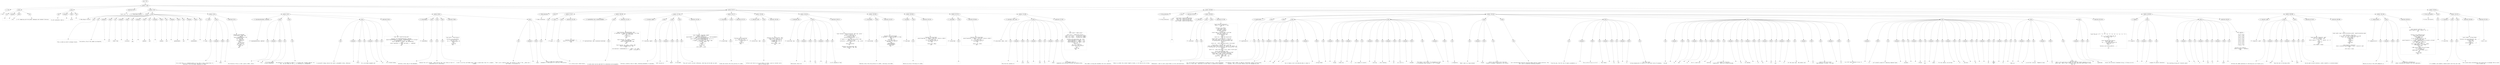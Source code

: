 digraph lpegNode {

node [fontname=Helvetica]
edge [style=dashed]

doc_0 [label="doc - 573"]


doc_0 -> { section_1}
{rank=same; section_1}

section_1 [label="section: 1-528"]


// END RANK doc_0

section_1 -> { header_2 prose_3 prose_4 codeblock_5 section_6 section_7 section_8 section_9}
{rank=same; header_2 prose_3 prose_4 codeblock_5 section_6 section_7 section_8 section_9}

header_2 [label="1 : Core"]

prose_3 [label="prose"]

prose_4 [label="prose"]

codeblock_5 [label="code block 8-10"]

section_6 [label="section: 13-67"]

section_7 [label="section: 95-271"]

section_8 [label="section: 300-490"]

section_9 [label="section: 529-531"]


// END RANK section_1

header_2 -> leaf_10
leaf_10  [color=Gray,shape=rectangle,fontname=Inconsolata,label="* Core"]
// END RANK header_2

prose_3 -> { raw_11 prespace_12 literal_13 raw_14}
{rank=same; raw_11 prespace_12 literal_13 raw_14}

raw_11 [label="raw"]

prespace_12 [label="prespace"]

literal_13 [label="literal"]

raw_14 [label="raw"]


// END RANK prose_3

raw_11 -> leaf_15
leaf_15  [color=Gray,shape=rectangle,fontname=Inconsolata,label="
"]
// END RANK raw_11

prespace_12 -> leaf_16
leaf_16  [color=Gray,shape=rectangle,fontname=Inconsolata,label=""]
// END RANK prespace_12

literal_13 -> leaf_17
leaf_17  [color=Gray,shape=rectangle,fontname=Inconsolata,label="core"]
// END RANK literal_13

raw_14 -> leaf_18
leaf_18  [color=Gray,shape=rectangle,fontname=Inconsolata,label=" is for tampering with the global namespace and standard libraries.
"]
// END RANK raw_14

prose_4 -> { raw_19 prespace_20 literal_21 raw_22}
{rank=same; raw_19 prespace_20 literal_21 raw_22}

raw_19 [label="raw"]

prespace_20 [label="prespace"]

literal_21 [label="literal"]

raw_22 [label="raw"]


// END RANK prose_4

raw_19 -> leaf_23
leaf_23  [color=Gray,shape=rectangle,fontname=Inconsolata,label="
It will eventually land in"]
// END RANK raw_19

prespace_20 -> leaf_24
leaf_24  [color=Gray,shape=rectangle,fontname=Inconsolata,label=" "]
// END RANK prespace_20

literal_21 -> leaf_25
leaf_25  [color=Gray,shape=rectangle,fontname=Inconsolata,label="pylon"]
// END RANK literal_21

raw_22 -> leaf_26
leaf_26  [color=Gray,shape=rectangle,fontname=Inconsolata,label=".
"]
// END RANK raw_22

codeblock_5 -> leaf_27
leaf_27  [color=Gray,shape=rectangle,fontname=Inconsolata,label="local core = {}"]
// END RANK codeblock_5

section_6 -> { header_28 prose_29 prose_30 section_31 section_32 section_33}
{rank=same; header_28 prose_29 prose_30 section_31 section_32 section_33}

header_28 [label="2 : Meta Object Protocol"]

prose_29 [label="prose"]

prose_30 [label="prose"]

section_31 [label="section: 20-43"]

section_32 [label="section: 44-67"]

section_33 [label="section: 68-94"]


// END RANK section_6

header_28 -> leaf_34
leaf_34  [color=Gray,shape=rectangle,fontname=Inconsolata,label="** Meta Object Protocol"]
// END RANK header_28

prose_29 -> { raw_35}
{rank=same; raw_35}

raw_35 [label="raw"]


// END RANK prose_29

raw_35 -> leaf_36
leaf_36  [color=Gray,shape=rectangle,fontname=Inconsolata,label="

This is where we start to design Cluster.
"]
// END RANK raw_35

prose_30 -> { raw_37 prespace_38 literal_39 raw_40 prespace_41 literal_42 raw_43 prespace_44 literal_45 raw_46 prespace_47 literal_48 raw_49 prespace_50 literal_51 raw_52 prespace_53 literal_54 raw_55}
{rank=same; raw_37 prespace_38 literal_39 raw_40 prespace_41 literal_42 raw_43 prespace_44 literal_45 raw_46 prespace_47 literal_48 raw_49 prespace_50 literal_51 raw_52 prespace_53 literal_54 raw_55}

raw_37 [label="raw"]

prespace_38 [label="prespace"]

literal_39 [label="literal"]

raw_40 [label="raw"]

prespace_41 [label="prespace"]

literal_42 [label="literal"]

raw_43 [label="raw"]

prespace_44 [label="prespace"]

literal_45 [label="literal"]

raw_46 [label="raw"]

prespace_47 [label="prespace"]

literal_48 [label="literal"]

raw_49 [label="raw"]

prespace_50 [label="prespace"]

literal_51 [label="literal"]

raw_52 [label="raw"]

prespace_53 [label="prespace"]

literal_54 [label="literal"]

raw_55 [label="raw"]


// END RANK prose_30

raw_37 -> leaf_56
leaf_56  [color=Gray,shape=rectangle,fontname=Inconsolata,label="
We shorten a few of the common Lua keywords:"]
// END RANK raw_37

prespace_38 -> leaf_57
leaf_57  [color=Gray,shape=rectangle,fontname=Inconsolata,label=" "]
// END RANK prespace_38

literal_39 -> leaf_58
leaf_58  [color=Gray,shape=rectangle,fontname=Inconsolata,label="coro"]
// END RANK literal_39

raw_40 -> leaf_59
leaf_59  [color=Gray,shape=rectangle,fontname=Inconsolata,label=" rather than"]
// END RANK raw_40

prespace_41 -> leaf_60
leaf_60  [color=Gray,shape=rectangle,fontname=Inconsolata,label=" "]
// END RANK prespace_41

literal_42 -> leaf_61
leaf_61  [color=Gray,shape=rectangle,fontname=Inconsolata,label="coroutine"]
// END RANK literal_42

raw_43 -> leaf_62
leaf_62  [color=Gray,shape=rectangle,fontname=Inconsolata,label=",
and"]
// END RANK raw_43

prespace_44 -> leaf_63
leaf_63  [color=Gray,shape=rectangle,fontname=Inconsolata,label=" "]
// END RANK prespace_44

literal_45 -> leaf_64
leaf_64  [color=Gray,shape=rectangle,fontname=Inconsolata,label="getmeta"]
// END RANK literal_45

raw_46 -> leaf_65
leaf_65  [color=Gray,shape=rectangle,fontname=Inconsolata,label=" and"]
// END RANK raw_46

prespace_47 -> leaf_66
leaf_66  [color=Gray,shape=rectangle,fontname=Inconsolata,label=" "]
// END RANK prespace_47

literal_48 -> leaf_67
leaf_67  [color=Gray,shape=rectangle,fontname=Inconsolata,label="setmeta"]
// END RANK literal_48

raw_49 -> leaf_68
leaf_68  [color=Gray,shape=rectangle,fontname=Inconsolata,label=" over"]
// END RANK raw_49

prespace_50 -> leaf_69
leaf_69  [color=Gray,shape=rectangle,fontname=Inconsolata,label=" "]
// END RANK prespace_50

literal_51 -> leaf_70
leaf_70  [color=Gray,shape=rectangle,fontname=Inconsolata,label="getmetatable"]
// END RANK literal_51

raw_52 -> leaf_71
leaf_71  [color=Gray,shape=rectangle,fontname=Inconsolata,label=" and"]
// END RANK raw_52

prespace_53 -> leaf_72
leaf_72  [color=Gray,shape=rectangle,fontname=Inconsolata,label=" "]
// END RANK prespace_53

literal_54 -> leaf_73
leaf_73  [color=Gray,shape=rectangle,fontname=Inconsolata,label="setmetatable"]
// END RANK literal_54

raw_55 -> leaf_74
leaf_74  [color=Gray,shape=rectangle,fontname=Inconsolata,label=".
"]
// END RANK raw_55

section_31 -> { header_75 prose_76 codeblock_77}
{rank=same; header_75 prose_76 codeblock_77}

header_75 [label="3 : meta"]

prose_76 [label="prose"]

codeblock_77 [label="code block 25-41"]


// END RANK section_31

header_75 -> leaf_78
leaf_78  [color=Gray,shape=rectangle,fontname=Inconsolata,label="*** meta"]
// END RANK header_75

prose_76 -> { raw_79 prespace_80 literal_81 raw_82}
{rank=same; raw_79 prespace_80 literal_81 raw_82}

raw_79 [label="raw"]

prespace_80 [label="prespace"]

literal_81 [label="literal"]

raw_82 [label="raw"]


// END RANK prose_76

raw_79 -> leaf_83
leaf_83  [color=Gray,shape=rectangle,fontname=Inconsolata,label="

In my code there is a repeated pattern of use that is basic enough that I'm
entering it into the global namespace as simple"]
// END RANK raw_79

prespace_80 -> leaf_84
leaf_84  [color=Gray,shape=rectangle,fontname=Inconsolata,label=" "]
// END RANK prespace_80

literal_81 -> leaf_85
leaf_85  [color=Gray,shape=rectangle,fontname=Inconsolata,label="meta"]
// END RANK literal_81

raw_82 -> leaf_86
leaf_86  [color=Gray,shape=rectangle,fontname=Inconsolata,label=".
"]
// END RANK raw_82

codeblock_77 -> leaf_87
leaf_87  [color=Gray,shape=rectangle,fontname=Inconsolata,label="function core.meta(MT)
   if MT and MT.__index then
      -- inherit
      return setmetatable({}, MT)
   elseif MT then
      -- decorate
      MT.__index = MT
      return MT
   else
      -- new metatable
      local _M = {}
      _M.__index = _M
      return _M
   end
end"]
// END RANK codeblock_77

section_32 -> { header_88 prose_89 prose_90 prose_91 codeblock_92}
{rank=same; header_88 prose_89 prose_90 prose_91 codeblock_92}

header_88 [label="3 : hasmetamethod(tab, mmethod)"]

prose_89 [label="prose"]

prose_90 [label="prose"]

prose_91 [label="prose"]

codeblock_92 [label="code block 55-66"]


// END RANK section_32

header_88 -> leaf_93
leaf_93  [color=Gray,shape=rectangle,fontname=Inconsolata,label="*** hasmetamethod(tab, mmethod)"]
// END RANK header_88

prose_89 -> { raw_94 prespace_95 literal_96 raw_97}
{rank=same; raw_94 prespace_95 literal_96 raw_97}

raw_94 [label="raw"]

prespace_95 [label="prespace"]

literal_96 [label="literal"]

raw_97 [label="raw"]


// END RANK prose_89

raw_94 -> leaf_98
leaf_98  [color=Gray,shape=rectangle,fontname=Inconsolata,label="

The function of this is clear: given a table, return"]
// END RANK raw_94

prespace_95 -> leaf_99
leaf_99  [color=Gray,shape=rectangle,fontname=Inconsolata,label=" "]
// END RANK prespace_95

literal_96 -> leaf_100
leaf_100  [color=Gray,shape=rectangle,fontname=Inconsolata,label="true"]
// END RANK literal_96

raw_97 -> leaf_101
leaf_101  [color=Gray,shape=rectangle,fontname=Inconsolata,label=" if it can receive
a given metamethod.
"]
// END RANK raw_97

prose_90 -> { raw_102}
{rank=same; raw_102}

raw_102 [label="raw"]


// END RANK prose_90

raw_102 -> leaf_103
leaf_103  [color=Gray,shape=rectangle,fontname=Inconsolata,label="
The question is, how magical to make it. I'm going with \"slightly magical\" for
now.  You can leave off the \"__\" in checking for a metamethod.
"]
// END RANK raw_102

prose_91 -> { raw_104 prespace_105 literal_106 raw_107 prespace_108 literal_109 raw_110}
{rank=same; raw_104 prespace_105 literal_106 raw_107 prespace_108 literal_109 raw_110}

raw_104 [label="raw"]

prespace_105 [label="prespace"]

literal_106 [label="literal"]

raw_107 [label="raw"]

prespace_108 [label="prespace"]

literal_109 [label="literal"]

raw_110 [label="raw"]


// END RANK prose_91

raw_104 -> leaf_111
leaf_111  [color=Gray,shape=rectangle,fontname=Inconsolata,label="
A successful lookup returns the result, presumable truthy, otherwise"]
// END RANK raw_104

prespace_105 -> leaf_112
leaf_112  [color=Gray,shape=rectangle,fontname=Inconsolata,label=" "]
// END RANK prespace_105

literal_106 -> leaf_113
leaf_113  [color=Gray,shape=rectangle,fontname=Inconsolata,label="false"]
// END RANK literal_106

raw_107 -> leaf_114
leaf_114  [color=Gray,shape=rectangle,fontname=Inconsolata,label="
for a non-table argument and"]
// END RANK raw_107

prespace_108 -> leaf_115
leaf_115  [color=Gray,shape=rectangle,fontname=Inconsolata,label=" "]
// END RANK prespace_108

literal_109 -> leaf_116
leaf_116  [color=Gray,shape=rectangle,fontname=Inconsolata,label="nil"]
// END RANK literal_109

raw_110 -> leaf_117
leaf_117  [color=Gray,shape=rectangle,fontname=Inconsolata,label=" for a failed lookup.
"]
// END RANK raw_110

codeblock_92 -> leaf_118
leaf_118  [color=Gray,shape=rectangle,fontname=Inconsolata,label="local sub = assert(string.sub)

function core.hasmetamethod(tab, mmethod)
   assert(type(mmethod) == \"string\", \"metamethod must be a string\")
   if sub(mmethod,1,2) == \"__\" then
      return type(tab) == \"table\" and tab[mmethod]
   else
      return type(tab) == \"table\" and tab[\"__\" ..mmethod]
   end
end"]
// END RANK codeblock_92

section_33 -> { header_119 prose_120 prose_121 prose_122 codeblock_123 prose_124}
{rank=same; header_119 prose_120 prose_121 prose_122 codeblock_123 prose_124}

header_119 [label="3 : endow(Meta)"]

prose_120 [label="prose"]

prose_121 [label="prose"]

prose_122 [label="prose"]

codeblock_123 [label="code block 78-88"]

prose_124 [label="prose"]


// END RANK section_33

header_119 -> leaf_125
leaf_125  [color=Gray,shape=rectangle,fontname=Inconsolata,label="*** endow(Meta)"]
// END RANK header_119

prose_120 -> { raw_126}
{rank=same; raw_126}

raw_126 [label="raw"]


// END RANK prose_120

raw_126 -> leaf_127
leaf_127  [color=Gray,shape=rectangle,fontname=Inconsolata,label="

Performs a thick copy of the metatable.
"]
// END RANK raw_126

prose_121 -> { raw_128}
{rank=same; raw_128}

raw_128 [label="raw"]


// END RANK prose_121

raw_128 -> leaf_129
leaf_129  [color=Gray,shape=rectangle,fontname=Inconsolata,label="
Because this will include __index and the like, this folds an level of
indirection out of inheritance.
"]
// END RANK raw_128

prose_122 -> { raw_130}
{rank=same; raw_130}

raw_130 [label="raw"]


// END RANK prose_122

raw_130 -> leaf_131
leaf_131  [color=Gray,shape=rectangle,fontname=Inconsolata,label="
I plan to use this with Nodes when I make a single base class for a complex
Grammar.
"]
// END RANK raw_130

codeblock_123 -> leaf_132
leaf_132  [color=Gray,shape=rectangle,fontname=Inconsolata,label="local pairs = assert(pairs)

function core.endow(Meta)
   local MC = {}
   for k, v in pairs(Meta) do
      MC[k] = v
   end
   return MC
end"]
// END RANK codeblock_123

prose_124 -> { raw_133 prespace_134 literal_135 raw_136}
{rank=same; raw_133 prespace_134 literal_135 raw_136}

raw_133 [label="raw"]

prespace_134 [label="prespace"]

literal_135 [label="literal"]

raw_136 [label="raw"]


// END RANK prose_124

raw_133 -> leaf_137
leaf_137  [color=Gray,shape=rectangle,fontname=Inconsolata,label="
That's just a shallow clone, the subtlety is that if the __index was a
self-table, it now points to"]
// END RANK raw_133

prespace_134 -> leaf_138
leaf_138  [color=Gray,shape=rectangle,fontname=Inconsolata,label=" "]
// END RANK prespace_134

literal_135 -> leaf_139
leaf_139  [color=Gray,shape=rectangle,fontname=Inconsolata,label="Meta"]
// END RANK literal_135

raw_136 -> leaf_140
leaf_140  [color=Gray,shape=rectangle,fontname=Inconsolata,label=", while if Meta was created through
endowment or inheritance it's now out of the picture.

"]
// END RANK raw_136

section_7 -> { header_141 prose_142 section_143 section_144 section_145 section_146 section_147 section_148 section_149 section_150 section_151 section_152}
{rank=same; header_141 prose_142 section_143 section_144 section_145 section_146 section_147 section_148 section_149 section_150 section_151 section_152}

header_141 [label="2 : Table extensions"]

prose_142 [label="prose"]

section_143 [label="section: 97-107"]

section_144 [label="section: 108-136"]

section_145 [label="section: 137-162"]

section_146 [label="section: 163-177"]

section_147 [label="section: 178-194"]

section_148 [label="section: 195-219"]

section_149 [label="section: 220-239"]

section_150 [label="section: 240-256"]

section_151 [label="section: 257-271"]

section_152 [label="section: 272-299"]


// END RANK section_7

header_141 -> leaf_153
leaf_153  [color=Gray,shape=rectangle,fontname=Inconsolata,label="** Table extensions"]
// END RANK header_141

prose_142 -> { raw_154}
{rank=same; raw_154}

raw_154 [label="raw"]


// END RANK prose_142

raw_154 -> leaf_155
leaf_155  [color=Gray,shape=rectangle,fontname=Inconsolata,label="
"]
// END RANK raw_154

section_143 -> { header_156 prose_157 codeblock_158}
{rank=same; header_156 prose_157 codeblock_158}

header_156 [label="3 : pack(...)"]

prose_157 [label="prose"]

codeblock_158 [label="code block 101-105"]


// END RANK section_143

header_156 -> leaf_159
leaf_159  [color=Gray,shape=rectangle,fontname=Inconsolata,label="*** pack(...)"]
// END RANK header_156

prose_157 -> { raw_160}
{rank=same; raw_160}

raw_160 [label="raw"]


// END RANK prose_157

raw_160 -> leaf_161
leaf_161  [color=Gray,shape=rectangle,fontname=Inconsolata,label="

A 5.2 shim we won't need forever.
"]
// END RANK raw_160

codeblock_158 -> leaf_162
leaf_162  [color=Gray,shape=rectangle,fontname=Inconsolata,label="function core.pack(...)
   return { n = select('#', ...), ... }
end"]
// END RANK codeblock_158

section_144 -> { header_163 prose_164 codeblock_165}
{rank=same; header_163 prose_164 codeblock_165}

header_163 [label="3 : hasfield(field, tab) & hasfield.field(tab)"]

prose_164 [label="prose"]

codeblock_165 [label="code block 113-134"]


// END RANK section_144

header_163 -> leaf_166
leaf_166  [color=Gray,shape=rectangle,fontname=Inconsolata,label="*** hasfield(field, tab) & hasfield.field(tab)"]
// END RANK header_163

prose_164 -> { raw_167}
{rank=same; raw_167}

raw_167 [label="raw"]


// END RANK prose_164

raw_167 -> leaf_168
leaf_168  [color=Gray,shape=rectangle,fontname=Inconsolata,label="


A nicety which can be used both for predication and assignment.
"]
// END RANK raw_167

codeblock_165 -> leaf_169
leaf_169  [color=Gray,shape=rectangle,fontname=Inconsolata,label="local function _hasfield(field, tab)
   if type(tab) == \"table\" and tab[field] ~= nil then
      return true, tab[field]
   else
      return false
   end
end

local function _hf__index(_, field)
   return function(tab)
      return _hasfield(field, tab)
   end
end

local function _hf__call(_, field, tab)
   return _hasfield(field, tab)
end

core.hasfield = setmetatable({}, { __index = _hf__index,
                                   __call  = _hf__call })"]
// END RANK codeblock_165

section_145 -> { header_170 prose_171 prose_172 prose_173 codeblock_174}
{rank=same; header_170 prose_171 prose_172 prose_173 codeblock_174}

header_170 [label="3 : clone(tab, depth)"]

prose_171 [label="prose"]

prose_172 [label="prose"]

prose_173 [label="prose"]

codeblock_174 [label="code block 145-160"]


// END RANK section_145

header_170 -> leaf_175
leaf_175  [color=Gray,shape=rectangle,fontname=Inconsolata,label="*** clone(tab, depth)"]
// END RANK header_170

prose_171 -> { raw_176}
{rank=same; raw_176}

raw_176 [label="raw"]


// END RANK prose_171

raw_176 -> leaf_177
leaf_177  [color=Gray,shape=rectangle,fontname=Inconsolata,label="

Performs a shallow clone of table, attaching metatable if available.
"]
// END RANK raw_176

prose_172 -> { raw_178 prespace_179 literal_180 raw_181}
{rank=same; raw_178 prespace_179 literal_180 raw_181}

raw_178 [label="raw"]

prespace_179 [label="prespace"]

literal_180 [label="literal"]

raw_181 [label="raw"]


// END RANK prose_172

raw_178 -> leaf_182
leaf_182  [color=Gray,shape=rectangle,fontname=Inconsolata,label="
Will recurse to"]
// END RANK raw_178

prespace_179 -> leaf_183
leaf_183  [color=Gray,shape=rectangle,fontname=Inconsolata,label=" "]
// END RANK prespace_179

literal_180 -> leaf_184
leaf_184  [color=Gray,shape=rectangle,fontname=Inconsolata,label="depth"]
// END RANK literal_180

raw_181 -> leaf_185
leaf_185  [color=Gray,shape=rectangle,fontname=Inconsolata,label=" if provided.
"]
// END RANK raw_181

prose_173 -> { raw_186}
{rank=same; raw_186}

raw_186 [label="raw"]


// END RANK prose_173

raw_186 -> leaf_187
leaf_187  [color=Gray,shape=rectangle,fontname=Inconsolata,label="
This will unroll circular references, which may not be what you want.
"]
// END RANK raw_186

codeblock_174 -> leaf_188
leaf_188  [color=Gray,shape=rectangle,fontname=Inconsolata,label="local function _clone(tab, depth)
   depth = depth or 1
   assert(depth > 0, \"depth must be positive \" .. tostring(depth))
   local _M = getmetatable(tab)
   local clone = _M and setmetatable({}, _M) or {}
   for k,v in pairs(tab) do
      if depth > 1 and type(v) == \"table\" then
        v = _clone(v, depth - 1)
      end
      clone[k] = v
   end
   return clone
end
core.clone = _clone"]
// END RANK codeblock_174

section_146 -> { header_189 prose_190 codeblock_191}
{rank=same; header_189 prose_190 codeblock_191}

header_189 [label="3 : arrayof(tab)"]

prose_190 [label="prose"]

codeblock_191 [label="code block 167-175"]


// END RANK section_146

header_189 -> leaf_192
leaf_192  [color=Gray,shape=rectangle,fontname=Inconsolata,label="*** arrayof(tab)"]
// END RANK header_189

prose_190 -> { raw_193}
{rank=same; raw_193}

raw_193 [label="raw"]


// END RANK prose_190

raw_193 -> leaf_194
leaf_194  [color=Gray,shape=rectangle,fontname=Inconsolata,label="

Clones and returns the array portion of a table.
"]
// END RANK raw_193

codeblock_191 -> leaf_195
leaf_195  [color=Gray,shape=rectangle,fontname=Inconsolata,label="function core.arrayof(tab)
   local arr = {}
   for i,v in ipairs(tab) do
      arr[i] = v
   end
   return arr
end"]
// END RANK codeblock_191

section_147 -> { header_196 prose_197 codeblock_198}
{rank=same; header_196 prose_197 codeblock_198}

header_196 [label="3 : collect(iter, tab)"]

prose_197 [label="prose"]

codeblock_198 [label="code block 183-192"]


// END RANK section_147

header_196 -> leaf_199
leaf_199  [color=Gray,shape=rectangle,fontname=Inconsolata,label="*** collect(iter, tab)"]
// END RANK header_196

prose_197 -> { raw_200}
{rank=same; raw_200}

raw_200 [label="raw"]


// END RANK prose_197

raw_200 -> leaf_201
leaf_201  [color=Gray,shape=rectangle,fontname=Inconsolata,label="

Collects and returns up to two tables of values, given an iterator and a
table to iterate over.
"]
// END RANK raw_200

codeblock_198 -> leaf_202
leaf_202  [color=Gray,shape=rectangle,fontname=Inconsolata,label="function core.collect(iter, tab)
   local k_tab, v_tab = {}, {}
   for k, v in iter(tab) do
      k_tab[#k_tab + 1] = k
      v_tab[#v_tab + 1] = v
   end
   return k_tab, v_tab
end"]
// END RANK codeblock_198

section_148 -> { header_203 prose_204 codeblock_205}
{rank=same; header_203 prose_204 codeblock_205}

header_203 [label="3 : select(tab, key)"]

prose_204 [label="prose"]

codeblock_205 [label="code block 199-217"]


// END RANK section_148

header_203 -> leaf_206
leaf_206  [color=Gray,shape=rectangle,fontname=Inconsolata,label="*** select(tab, key)"]
// END RANK header_203

prose_204 -> { raw_207 prespace_208 literal_209 raw_210 prespace_211 literal_212 raw_213}
{rank=same; raw_207 prespace_208 literal_209 raw_210 prespace_211 literal_212 raw_213}

raw_207 [label="raw"]

prespace_208 [label="prespace"]

literal_209 [label="literal"]

raw_210 [label="raw"]

prespace_211 [label="prespace"]

literal_212 [label="literal"]

raw_213 [label="raw"]


// END RANK prose_204

raw_207 -> leaf_214
leaf_214  [color=Gray,shape=rectangle,fontname=Inconsolata,label="

Recursively return all"]
// END RANK raw_207

prespace_208 -> leaf_215
leaf_215  [color=Gray,shape=rectangle,fontname=Inconsolata,label=" "]
// END RANK prespace_208

literal_209 -> leaf_216
leaf_216  [color=Gray,shape=rectangle,fontname=Inconsolata,label="v"]
// END RANK literal_209

raw_210 -> leaf_217
leaf_217  [color=Gray,shape=rectangle,fontname=Inconsolata,label=" for"]
// END RANK raw_210

prespace_211 -> leaf_218
leaf_218  [color=Gray,shape=rectangle,fontname=Inconsolata,label=" "]
// END RANK prespace_211

literal_212 -> leaf_219
leaf_219  [color=Gray,shape=rectangle,fontname=Inconsolata,label="key"]
// END RANK literal_212

raw_213 -> leaf_220
leaf_220  [color=Gray,shape=rectangle,fontname=Inconsolata,label=" in all subtables of tab
"]
// END RANK raw_213

codeblock_205 -> leaf_221
leaf_221  [color=Gray,shape=rectangle,fontname=Inconsolata,label="local function _select(collection, tab, key, cycle)
   cycle = cycle or {}
   for k,v in pairs(tab) do
      if key == k then
         collection[#collection + 1] = v
      end
      if type(v) == \"table\" and not cycle[v] then
         cycle[v] = true
         collection = _select(collection, v, key, cycle)
      end
   end
   return collection
end

function core.select(tab, key)
   return _select({}, tab, key)
end"]
// END RANK codeblock_205

section_149 -> { header_222 prose_223 codeblock_224}
{rank=same; header_222 prose_223 codeblock_224}

header_222 [label="3 : reverse(tab)"]

prose_223 [label="prose"]

codeblock_224 [label="code block 224-237"]


// END RANK section_149

header_222 -> leaf_225
leaf_225  [color=Gray,shape=rectangle,fontname=Inconsolata,label="*** reverse(tab)"]
// END RANK header_222

prose_223 -> { raw_226}
{rank=same; raw_226}

raw_226 [label="raw"]


// END RANK prose_223

raw_226 -> leaf_227
leaf_227  [color=Gray,shape=rectangle,fontname=Inconsolata,label="

Reverses (only) the array portion of a table, returning a new table.
"]
// END RANK raw_226

codeblock_224 -> leaf_228
leaf_228  [color=Gray,shape=rectangle,fontname=Inconsolata,label="function core.reverse(tab)
   if type(tab) ~= \"table\" or #tab == 0 then
      return {}
   end
   local bat = {}
   for i,v in ipairs(tab) do
      bat[#tab - i + 1] = v
   end
   assert(bat[1])
   assert(bat[#tab])
   return bat
end"]
// END RANK codeblock_224

section_150 -> { header_229 prose_230 codeblock_231}
{rank=same; header_229 prose_230 codeblock_231}

header_229 [label="3 : keys(tab)"]

prose_230 [label="prose"]

codeblock_231 [label="code block 244-254"]


// END RANK section_150

header_229 -> leaf_232
leaf_232  [color=Gray,shape=rectangle,fontname=Inconsolata,label="*** keys(tab)"]
// END RANK header_229

prose_230 -> { raw_233}
{rank=same; raw_233}

raw_233 [label="raw"]


// END RANK prose_230

raw_233 -> leaf_234
leaf_234  [color=Gray,shape=rectangle,fontname=Inconsolata,label="

Returns an array of the keys of a table.
"]
// END RANK raw_233

codeblock_231 -> leaf_235
leaf_235  [color=Gray,shape=rectangle,fontname=Inconsolata,label="function core.keys(tab)
   assert(type(tab) == \"table\", \"keys must receive a table\")
   local keys = {}
   for k, _ in pairs(tab) do
      keys[#keys + 1] = k
   end

   return keys, #keys
end"]
// END RANK codeblock_231

section_151 -> { header_236 prose_237 codeblock_238}
{rank=same; header_236 prose_237 codeblock_238}

header_236 [label="3 : values(tab)"]

prose_237 [label="prose"]

codeblock_238 [label="code block 259-269"]


// END RANK section_151

header_236 -> leaf_239
leaf_239  [color=Gray,shape=rectangle,fontname=Inconsolata,label="*** values(tab)"]
// END RANK header_236

prose_237 -> { raw_240}
{rank=same; raw_240}

raw_240 [label="raw"]


// END RANK prose_237

raw_240 -> leaf_241
leaf_241  [color=Gray,shape=rectangle,fontname=Inconsolata,label="
"]
// END RANK raw_240

codeblock_238 -> leaf_242
leaf_242  [color=Gray,shape=rectangle,fontname=Inconsolata,label="function core.values(tab)
   assert(type(tab) == \"table\", \"vals must receive a table\")
   local vals = {}
   for _, v in pairs(tab) do
      vals[#vals + 1] = v
   end

   return vals, #vals
end"]
// END RANK codeblock_238

section_152 -> { header_243 prose_244 codeblock_245}
{rank=same; header_243 prose_244 codeblock_245}

header_243 [label="3 : splice(tab, index, into)"]

prose_244 [label="prose"]

codeblock_245 [label="code block 277-297"]


// END RANK section_152

header_243 -> leaf_246
leaf_246  [color=Gray,shape=rectangle,fontname=Inconsolata,label="*** splice(tab, index, into)"]
// END RANK header_243

prose_244 -> { raw_247 prespace_248 literal_249 raw_250 prespace_251 literal_252 raw_253 prespace_254 literal_255 raw_256}
{rank=same; raw_247 prespace_248 literal_249 raw_250 prespace_251 literal_252 raw_253 prespace_254 literal_255 raw_256}

raw_247 [label="raw"]

prespace_248 [label="prespace"]

literal_249 [label="literal"]

raw_250 [label="raw"]

prespace_251 [label="prespace"]

literal_252 [label="literal"]

raw_253 [label="raw"]

prespace_254 [label="prespace"]

literal_255 [label="literal"]

raw_256 [label="raw"]


// END RANK prose_244

raw_247 -> leaf_257
leaf_257  [color=Gray,shape=rectangle,fontname=Inconsolata,label="

Puts the full contents of"]
// END RANK raw_247

prespace_248 -> leaf_258
leaf_258  [color=Gray,shape=rectangle,fontname=Inconsolata,label=" "]
// END RANK prespace_248

literal_249 -> leaf_259
leaf_259  [color=Gray,shape=rectangle,fontname=Inconsolata,label="into"]
// END RANK literal_249

raw_250 -> leaf_260
leaf_260  [color=Gray,shape=rectangle,fontname=Inconsolata,label=" into"]
// END RANK raw_250

prespace_251 -> leaf_261
leaf_261  [color=Gray,shape=rectangle,fontname=Inconsolata,label=" "]
// END RANK prespace_251

literal_252 -> leaf_262
leaf_262  [color=Gray,shape=rectangle,fontname=Inconsolata,label="tab"]
// END RANK literal_252

raw_253 -> leaf_263
leaf_263  [color=Gray,shape=rectangle,fontname=Inconsolata,label=" at"]
// END RANK raw_253

prespace_254 -> leaf_264
leaf_264  [color=Gray,shape=rectangle,fontname=Inconsolata,label=" "]
// END RANK prespace_254

literal_255 -> leaf_265
leaf_265  [color=Gray,shape=rectangle,fontname=Inconsolata,label="index"]
// END RANK literal_255

raw_256 -> leaf_266
leaf_266  [color=Gray,shape=rectangle,fontname=Inconsolata,label=".  The argument order is
compatible with existing functions and method syntax.
"]
// END RANK raw_256

codeblock_245 -> leaf_267
leaf_267  [color=Gray,shape=rectangle,fontname=Inconsolata,label="local insert = table.insert

local sp_er = \"table<core>.splice: \"
local _e_1 = sp_er .. \"$1 must be a table\"
local _e_2 = sp_er .. \"$2 must be a number\"
local _e_3 = sp_er .. \"$3 must be a table\"

function core.splice(tab, idx, into)
   assert(type(tab) == \"table\", _e_1)
   assert(type(idx) == \"number\", _e_2)
   assert(type(into) == \"table\", _e_3)
    idx = idx - 1
    local i = 1
    for j = 1, #into do
        insert(tab,i+idx,into[j])
        i = i + 1
    end
    return tab
end"]
// END RANK codeblock_245

section_8 -> { header_268 prose_269 codeblock_270 section_271 section_272 section_273 section_274 section_275}
{rank=same; header_268 prose_269 codeblock_270 section_271 section_272 section_273 section_274 section_275}

header_268 [label="2 : String extensions"]

prose_269 [label="prose"]

codeblock_270 [label="code block 302-307"]

section_271 [label="section: 309-358"]

section_272 [label="section: 359-419"]

section_273 [label="section: 420-449"]

section_274 [label="section: 450-490"]

section_275 [label="section: 491-528"]


// END RANK section_8

header_268 -> leaf_276
leaf_276  [color=Gray,shape=rectangle,fontname=Inconsolata,label="** String extensions"]
// END RANK header_268

prose_269 -> { raw_277}
{rank=same; raw_277}

raw_277 [label="raw"]


// END RANK prose_269

raw_277 -> leaf_278
leaf_278  [color=Gray,shape=rectangle,fontname=Inconsolata,label="
"]
// END RANK raw_277

codeblock_270 -> leaf_279
leaf_279  [color=Gray,shape=rectangle,fontname=Inconsolata,label="local byte = assert(string.byte)
local find = assert(string.find)
local sub = assert(string.sub)
local format = assert(string.format)"]
// END RANK codeblock_270

section_271 -> { header_280 prose_281 prose_282 codeblock_283}
{rank=same; header_280 prose_281 prose_282 codeblock_283}

header_280 [label="3 : utf8(char)"]

prose_281 [label="prose"]

prose_282 [label="prose"]

codeblock_283 [label="code block 317-356"]


// END RANK section_271

header_280 -> leaf_284
leaf_284  [color=Gray,shape=rectangle,fontname=Inconsolata,label="*** utf8(char)"]
// END RANK header_280

prose_281 -> { raw_285}
{rank=same; raw_285}

raw_285 [label="raw"]


// END RANK prose_281

raw_285 -> leaf_286
leaf_286  [color=Gray,shape=rectangle,fontname=Inconsolata,label="

This takes a string and validates the first character.
"]
// END RANK raw_285

prose_282 -> { raw_287}
{rank=same; raw_287}

raw_287 [label="raw"]


// END RANK prose_282

raw_287 -> leaf_288
leaf_288  [color=Gray,shape=rectangle,fontname=Inconsolata,label="
Return is either the (valid) length in bytes, or nil and an error string.
"]
// END RANK raw_287

codeblock_283 -> leaf_289
leaf_289  [color=Gray,shape=rectangle,fontname=Inconsolata,label="local function continue(c)
   return c >= 128 and c <= 191
end

function core.utf8(c)
   local byte = byte
   local head = byte(c)
   if head < 128 then
      return 1
   elseif head >= 194 and head <= 223 then
      local two = byte(c, 2)
      if continue(two) then
         return 2
      else
         return nil, \"utf8: bad second byte\"
      end
   elseif head >= 224 and head <= 239 then
      local two, three = byte(c, 2), byte(c, 3)
      if continue(two) and continue(three) then
         return 3
      else
         return nil, \"utf8: bad second and/or third byte\"
      end
   elseif head >= 240 and head <= 244 then
      local two, three, four = byte(c, 2), byte(c, 3), byte(c, 4)
      if continue(two) and continue(three) and continue(four) then
         return 4
      else
         return nil, \"utf8: bad second, third, and/or fourth byte\"
      end
   elseif continue(head) then
      return nil, \"utf8: continuation byte at head\"
   elseif head == 192 or head == 193 then
      return nil, \"utf8: 192 or 193 forbidden\"
   else -- head > 245
      return nil, \"utf8: byte > 245\"
   end
end"]
// END RANK codeblock_283

section_272 -> { header_290 prose_291 prose_292 prose_293 prose_294 prose_295 prose_296 prose_297 prose_298 prose_299 prose_300 prose_301 codeblock_302}
{rank=same; header_290 prose_291 prose_292 prose_293 prose_294 prose_295 prose_296 prose_297 prose_298 prose_299 prose_300 prose_301 codeblock_302}

header_290 [label="3 : typeformat(str, ...)"]

prose_291 [label="prose"]

prose_292 [label="prose"]

prose_293 [label="prose"]

prose_294 [label="prose"]

prose_295 [label="prose"]

prose_296 [label="prose"]

prose_297 [label="prose"]

prose_298 [label="prose"]

prose_299 [label="prose"]

prose_300 [label="prose"]

prose_301 [label="prose"]

codeblock_302 [label="code block 401-418"]


// END RANK section_272

header_290 -> leaf_303
leaf_303  [color=Gray,shape=rectangle,fontname=Inconsolata,label="*** typeformat(str, ...)"]
// END RANK header_290

prose_291 -> { raw_304}
{rank=same; raw_304}

raw_304 [label="raw"]


// END RANK prose_291

raw_304 -> leaf_305
leaf_305  [color=Gray,shape=rectangle,fontname=Inconsolata,label="

Background: I want to start using format in errors and assertions.
"]
// END RANK raw_304

prose_292 -> { raw_306}
{rank=same; raw_306}

raw_306 [label="raw"]


// END RANK prose_292

raw_306 -> leaf_307
leaf_307  [color=Gray,shape=rectangle,fontname=Inconsolata,label="
It's not as bad to use concatenation in-place for errors, since evaluating
them is a final step.  Assertions run much faster if passed only arguments.
"]
// END RANK raw_306

prose_293 -> { raw_308 prespace_309 literal_310 raw_311 prespace_312 literal_313 raw_314 prespace_315 literal_316 raw_317}
{rank=same; raw_308 prespace_309 literal_310 raw_311 prespace_312 literal_313 raw_314 prespace_315 literal_316 raw_317}

raw_308 [label="raw"]

prespace_309 [label="prespace"]

literal_310 [label="literal"]

raw_311 [label="raw"]

prespace_312 [label="prespace"]

literal_313 [label="literal"]

raw_314 [label="raw"]

prespace_315 [label="prespace"]

literal_316 [label="literal"]

raw_317 [label="raw"]


// END RANK prose_293

raw_308 -> leaf_318
leaf_318  [color=Gray,shape=rectangle,fontname=Inconsolata,label="
Lua peforms a small number of implicit conversions, mostly at the string
boundary. This is an actual feature since the language has both"]
// END RANK raw_308

prespace_309 -> leaf_319
leaf_319  [color=Gray,shape=rectangle,fontname=Inconsolata,label=" "]
// END RANK prespace_309

literal_310 -> leaf_320
leaf_320  [color=Gray,shape=rectangle,fontname=Inconsolata,label=".."]
// END RANK literal_310

raw_311 -> leaf_321
leaf_321  [color=Gray,shape=rectangle,fontname=Inconsolata,label=" and"]
// END RANK raw_311

prespace_312 -> leaf_322
leaf_322  [color=Gray,shape=rectangle,fontname=Inconsolata,label=" "]
// END RANK prespace_312

literal_313 -> leaf_323
leaf_323  [color=Gray,shape=rectangle,fontname=Inconsolata,label="+"]
// END RANK literal_313

raw_314 -> leaf_324
leaf_324  [color=Gray,shape=rectangle,fontname=Inconsolata,label=",
but it leaves a bit to be desired when it comes to"]
// END RANK raw_314

prespace_315 -> leaf_325
leaf_325  [color=Gray,shape=rectangle,fontname=Inconsolata,label=" "]
// END RANK prespace_315

literal_316 -> leaf_326
leaf_326  [color=Gray,shape=rectangle,fontname=Inconsolata,label="string.format"]
// END RANK literal_316

raw_317 -> leaf_327
leaf_327  [color=Gray,shape=rectangle,fontname=Inconsolata,label=".
"]
// END RANK raw_317

prose_294 -> { prespace_328 literal_329 raw_330 prespace_331 literal_332 raw_333 prespace_334 literal_335 raw_336 prespace_337 literal_338 raw_339 prespace_340 literal_341 raw_342 prespace_343 literal_344 raw_345}
{rank=same; prespace_328 literal_329 raw_330 prespace_331 literal_332 raw_333 prespace_334 literal_335 raw_336 prespace_337 literal_338 raw_339 prespace_340 literal_341 raw_342 prespace_343 literal_344 raw_345}

prespace_328 [label="prespace"]

literal_329 [label="literal"]

raw_330 [label="raw"]

prespace_331 [label="prespace"]

literal_332 [label="literal"]

raw_333 [label="raw"]

prespace_334 [label="prespace"]

literal_335 [label="literal"]

raw_336 [label="raw"]

prespace_337 [label="prespace"]

literal_338 [label="literal"]

raw_339 [label="raw"]

prespace_340 [label="prespace"]

literal_341 [label="literal"]

raw_342 [label="raw"]

prespace_343 [label="prespace"]

literal_344 [label="literal"]

raw_345 [label="raw"]


// END RANK prose_294

prespace_328 -> leaf_346
leaf_346  [color=Gray,shape=rectangle,fontname=Inconsolata,label=""]
// END RANK prespace_328

literal_329 -> leaf_347
leaf_347  [color=Gray,shape=rectangle,fontname=Inconsolata,label="format"]
// END RANK literal_329

raw_330 -> leaf_348
leaf_348  [color=Gray,shape=rectangle,fontname=Inconsolata,label=" treats any"]
// END RANK raw_330

prespace_331 -> leaf_349
leaf_349  [color=Gray,shape=rectangle,fontname=Inconsolata,label=" "]
// END RANK prespace_331

literal_332 -> leaf_350
leaf_350  [color=Gray,shape=rectangle,fontname=Inconsolata,label="%s"]
// END RANK literal_332

raw_333 -> leaf_351
leaf_351  [color=Gray,shape=rectangle,fontname=Inconsolata,label=" as a request to convert"]
// END RANK raw_333

prespace_334 -> leaf_352
leaf_352  [color=Gray,shape=rectangle,fontname=Inconsolata,label=" "]
// END RANK prespace_334

literal_335 -> leaf_353
leaf_353  [color=Gray,shape=rectangle,fontname=Inconsolata,label="tostring"]
// END RANK literal_335

raw_336 -> leaf_354
leaf_354  [color=Gray,shape=rectangle,fontname=Inconsolata,label=", also treating"]
// END RANK raw_336

prespace_337 -> leaf_355
leaf_355  [color=Gray,shape=rectangle,fontname=Inconsolata,label=""]
// END RANK prespace_337

literal_338 -> leaf_356
leaf_356  [color=Gray,shape=rectangle,fontname=Inconsolata,label="%d"]
// END RANK literal_338

raw_339 -> leaf_357
leaf_357  [color=Gray,shape=rectangle,fontname=Inconsolata,label=" as a call to"]
// END RANK raw_339

prespace_340 -> leaf_358
leaf_358  [color=Gray,shape=rectangle,fontname=Inconsolata,label=" "]
// END RANK prespace_340

literal_341 -> leaf_359
leaf_359  [color=Gray,shape=rectangle,fontname=Inconsolata,label="tonumber"]
// END RANK literal_341

raw_342 -> leaf_360
leaf_360  [color=Gray,shape=rectangle,fontname=Inconsolata,label=".  The latter I will allow, I'm struggling to find
a circumstance where casting \"1\" to \"1\" through"]
// END RANK raw_342

prespace_343 -> leaf_361
leaf_361  [color=Gray,shape=rectangle,fontname=Inconsolata,label=" "]
// END RANK prespace_343

literal_344 -> leaf_362
leaf_362  [color=Gray,shape=rectangle,fontname=Inconsolata,label="1"]
// END RANK literal_344

raw_345 -> leaf_363
leaf_363  [color=Gray,shape=rectangle,fontname=Inconsolata,label=" is dangerous.
"]
// END RANK raw_345

prose_295 -> { raw_364 prespace_365 literal_366 raw_367}
{rank=same; raw_364 prespace_365 literal_366 raw_367}

raw_364 [label="raw"]

prespace_365 [label="prespace"]

literal_366 [label="literal"]

raw_367 [label="raw"]


// END RANK prose_295

raw_364 -> leaf_368
leaf_368  [color=Gray,shape=rectangle,fontname=Inconsolata,label="
What I want is a type-checked"]
// END RANK raw_364

prespace_365 -> leaf_369
leaf_369  [color=Gray,shape=rectangle,fontname=Inconsolata,label=" "]
// END RANK prespace_365

literal_366 -> leaf_370
leaf_370  [color=Gray,shape=rectangle,fontname=Inconsolata,label="format"]
// END RANK literal_366

raw_367 -> leaf_371
leaf_371  [color=Gray,shape=rectangle,fontname=Inconsolata,label=", which I can extend to use a few more
flexible strategies, depending on the context.
"]
// END RANK raw_367

prose_296 -> { raw_372}
{rank=same; raw_372}

raw_372 [label="raw"]


// END RANK prose_296

raw_372 -> leaf_373
leaf_373  [color=Gray,shape=rectangle,fontname=Inconsolata,label="
Less concerned about hostility and more about explicit coding practices. Also
don't want to undermine hardening elsewhere.
"]
// END RANK raw_372

prose_297 -> { raw_374 prespace_375 literal_376 raw_377 prespace_378 literal_379 raw_380 prespace_381 literal_382 raw_383}
{rank=same; raw_374 prespace_375 literal_376 raw_377 prespace_378 literal_379 raw_380 prespace_381 literal_382 raw_383}

raw_374 [label="raw"]

prespace_375 [label="prespace"]

literal_376 [label="literal"]

raw_377 [label="raw"]

prespace_378 [label="prespace"]

literal_379 [label="literal"]

raw_380 [label="raw"]

prespace_381 [label="prespace"]

literal_382 [label="literal"]

raw_383 [label="raw"]


// END RANK prose_297

raw_374 -> leaf_384
leaf_384  [color=Gray,shape=rectangle,fontname=Inconsolata,label="
From the wiki, the full set of numeric parameters is"]
// END RANK raw_374

prespace_375 -> leaf_385
leaf_385  [color=Gray,shape=rectangle,fontname=Inconsolata,label=""]
// END RANK prespace_375

literal_376 -> leaf_386
leaf_386  [color=Gray,shape=rectangle,fontname=Inconsolata,label="{A,a,c,d,E,e,f,G,g,i,o,u,X,x}"]
// END RANK literal_376

raw_377 -> leaf_387
leaf_387  [color=Gray,shape=rectangle,fontname=Inconsolata,label=".  That leaves"]
// END RANK raw_377

prespace_378 -> leaf_388
leaf_388  [color=Gray,shape=rectangle,fontname=Inconsolata,label=" "]
// END RANK prespace_378

literal_379 -> leaf_389
leaf_389  [color=Gray,shape=rectangle,fontname=Inconsolata,label="%q"]
// END RANK literal_379

raw_380 -> leaf_390
leaf_390  [color=Gray,shape=rectangle,fontname=Inconsolata,label=" and"]
// END RANK raw_380

prespace_381 -> leaf_391
leaf_391  [color=Gray,shape=rectangle,fontname=Inconsolata,label=" "]
// END RANK prespace_381

literal_382 -> leaf_392
leaf_392  [color=Gray,shape=rectangle,fontname=Inconsolata,label="%s"]
// END RANK literal_382

raw_383 -> leaf_393
leaf_393  [color=Gray,shape=rectangle,fontname=Inconsolata,label=", the former does
string escaping but of course it is the Lua/C style of escaping.
"]
// END RANK raw_383

prose_298 -> { raw_394 prespace_395 literal_396 raw_397 prespace_398 literal_399 raw_400 prespace_401 literal_402 raw_403 prespace_404 literal_405 raw_406 prespace_407 literal_408 raw_409 prespace_410 literal_411 raw_412 prespace_413 literal_414 raw_415 prespace_416 literal_417 raw_418 prespace_419 literal_420 raw_421}
{rank=same; raw_394 prespace_395 literal_396 raw_397 prespace_398 literal_399 raw_400 prespace_401 literal_402 raw_403 prespace_404 literal_405 raw_406 prespace_407 literal_408 raw_409 prespace_410 literal_411 raw_412 prespace_413 literal_414 raw_415 prespace_416 literal_417 raw_418 prespace_419 literal_420 raw_421}

raw_394 [label="raw"]

prespace_395 [label="prespace"]

literal_396 [label="literal"]

raw_397 [label="raw"]

prespace_398 [label="prespace"]

literal_399 [label="literal"]

raw_400 [label="raw"]

prespace_401 [label="prespace"]

literal_402 [label="literal"]

raw_403 [label="raw"]

prespace_404 [label="prespace"]

literal_405 [label="literal"]

raw_406 [label="raw"]

prespace_407 [label="prespace"]

literal_408 [label="literal"]

raw_409 [label="raw"]

prespace_410 [label="prespace"]

literal_411 [label="literal"]

raw_412 [label="raw"]

prespace_413 [label="prespace"]

literal_414 [label="literal"]

raw_415 [label="raw"]

prespace_416 [label="prespace"]

literal_417 [label="literal"]

raw_418 [label="raw"]

prespace_419 [label="prespace"]

literal_420 [label="literal"]

raw_421 [label="raw"]


// END RANK prose_298

raw_394 -> leaf_422
leaf_422  [color=Gray,shape=rectangle,fontname=Inconsolata,label="
We add"]
// END RANK raw_394

prespace_395 -> leaf_423
leaf_423  [color=Gray,shape=rectangle,fontname=Inconsolata,label=" "]
// END RANK prespace_395

literal_396 -> leaf_424
leaf_424  [color=Gray,shape=rectangle,fontname=Inconsolata,label="%t"]
// END RANK literal_396

raw_397 -> leaf_425
leaf_425  [color=Gray,shape=rectangle,fontname=Inconsolata,label=" and"]
// END RANK raw_397

prespace_398 -> leaf_426
leaf_426  [color=Gray,shape=rectangle,fontname=Inconsolata,label=" "]
// END RANK prespace_398

literal_399 -> leaf_427
leaf_427  [color=Gray,shape=rectangle,fontname=Inconsolata,label="%L"]
// END RANK literal_399

raw_400 -> leaf_428
leaf_428  [color=Gray,shape=rectangle,fontname=Inconsolata,label=" (for λ), which call"]
// END RANK raw_400

prespace_401 -> leaf_429
leaf_429  [color=Gray,shape=rectangle,fontname=Inconsolata,label=" "]
// END RANK prespace_401

literal_402 -> leaf_430
leaf_430  [color=Gray,shape=rectangle,fontname=Inconsolata,label="tostring"]
// END RANK literal_402

raw_403 -> leaf_431
leaf_431  [color=Gray,shape=rectangle,fontname=Inconsolata,label=" on a table or a function
respectively.  While we're being thorough,"]
// END RANK raw_403

prespace_404 -> leaf_432
leaf_432  [color=Gray,shape=rectangle,fontname=Inconsolata,label=" "]
// END RANK prespace_404

literal_405 -> leaf_433
leaf_433  [color=Gray,shape=rectangle,fontname=Inconsolata,label="%b"]
// END RANK literal_405

raw_406 -> leaf_434
leaf_434  [color=Gray,shape=rectangle,fontname=Inconsolata,label=" for boolean,"]
// END RANK raw_406

prespace_407 -> leaf_435
leaf_435  [color=Gray,shape=rectangle,fontname=Inconsolata,label=" "]
// END RANK prespace_407

literal_408 -> leaf_436
leaf_436  [color=Gray,shape=rectangle,fontname=Inconsolata,label="%n"]
// END RANK literal_408

raw_409 -> leaf_437
leaf_437  [color=Gray,shape=rectangle,fontname=Inconsolata,label=" for"]
// END RANK raw_409

prespace_410 -> leaf_438
leaf_438  [color=Gray,shape=rectangle,fontname=Inconsolata,label=" "]
// END RANK prespace_410

literal_411 -> leaf_439
leaf_439  [color=Gray,shape=rectangle,fontname=Inconsolata,label="nil"]
// END RANK literal_411

raw_412 -> leaf_440
leaf_440  [color=Gray,shape=rectangle,fontname=Inconsolata,label=",
and"]
// END RANK raw_412

prespace_413 -> leaf_441
leaf_441  [color=Gray,shape=rectangle,fontname=Inconsolata,label=" "]
// END RANK prespace_413

literal_414 -> leaf_442
leaf_442  [color=Gray,shape=rectangle,fontname=Inconsolata,label="%*"]
// END RANK literal_414

raw_415 -> leaf_443
leaf_443  [color=Gray,shape=rectangle,fontname=Inconsolata,label=" for the union type.  Why bother with"]
// END RANK raw_415

prespace_416 -> leaf_444
leaf_444  [color=Gray,shape=rectangle,fontname=Inconsolata,label=" "]
// END RANK prespace_416

literal_417 -> leaf_445
leaf_445  [color=Gray,shape=rectangle,fontname=Inconsolata,label="nil"]
// END RANK literal_417

raw_418 -> leaf_446
leaf_446  [color=Gray,shape=rectangle,fontname=Inconsolata,label=", which we can just write?
Type-checking, of course.  We treat"]
// END RANK raw_418

prespace_419 -> leaf_447
leaf_447  [color=Gray,shape=rectangle,fontname=Inconsolata,label=" "]
// END RANK prespace_419

literal_420 -> leaf_448
leaf_448  [color=Gray,shape=rectangle,fontname=Inconsolata,label="nil"]
// END RANK literal_420

raw_421 -> leaf_449
leaf_449  [color=Gray,shape=rectangle,fontname=Inconsolata,label=" as a full type, because in Lua, it
is.
"]
// END RANK raw_421

prose_299 -> { prespace_450 literal_451 raw_452 prespace_453 literal_454 raw_455 prespace_456 literal_457 raw_458 prespace_459 literal_460 raw_461 prespace_462 literal_463 raw_464 prespace_465 literal_466 raw_467 prespace_468 literal_469 raw_470 prespace_471 literal_472 raw_473}
{rank=same; prespace_450 literal_451 raw_452 prespace_453 literal_454 raw_455 prespace_456 literal_457 raw_458 prespace_459 literal_460 raw_461 prespace_462 literal_463 raw_464 prespace_465 literal_466 raw_467 prespace_468 literal_469 raw_470 prespace_471 literal_472 raw_473}

prespace_450 [label="prespace"]

literal_451 [label="literal"]

raw_452 [label="raw"]

prespace_453 [label="prespace"]

literal_454 [label="literal"]

raw_455 [label="raw"]

prespace_456 [label="prespace"]

literal_457 [label="literal"]

raw_458 [label="raw"]

prespace_459 [label="prespace"]

literal_460 [label="literal"]

raw_461 [label="raw"]

prespace_462 [label="prespace"]

literal_463 [label="literal"]

raw_464 [label="raw"]

prespace_465 [label="prespace"]

literal_466 [label="literal"]

raw_467 [label="raw"]

prespace_468 [label="prespace"]

literal_469 [label="literal"]

raw_470 [label="raw"]

prespace_471 [label="prespace"]

literal_472 [label="literal"]

raw_473 [label="raw"]


// END RANK prose_299

prespace_450 -> leaf_474
leaf_474  [color=Gray,shape=rectangle,fontname=Inconsolata,label=""]
// END RANK prespace_450

literal_451 -> leaf_475
leaf_475  [color=Gray,shape=rectangle,fontname=Inconsolata,label="%t"]
// END RANK literal_451

raw_452 -> leaf_476
leaf_476  [color=Gray,shape=rectangle,fontname=Inconsolata,label=" will actually accept all remaining compound types:"]
// END RANK raw_452

prespace_453 -> leaf_477
leaf_477  [color=Gray,shape=rectangle,fontname=Inconsolata,label=" "]
// END RANK prespace_453

literal_454 -> leaf_478
leaf_478  [color=Gray,shape=rectangle,fontname=Inconsolata,label="userdata"]
// END RANK literal_454

raw_455 -> leaf_479
leaf_479  [color=Gray,shape=rectangle,fontname=Inconsolata,label=","]
// END RANK raw_455

prespace_456 -> leaf_480
leaf_480  [color=Gray,shape=rectangle,fontname=Inconsolata,label=" "]
// END RANK prespace_456

literal_457 -> leaf_481
leaf_481  [color=Gray,shape=rectangle,fontname=Inconsolata,label="thread"]
// END RANK literal_457

raw_458 -> leaf_482
leaf_482  [color=Gray,shape=rectangle,fontname=Inconsolata,label=",
and"]
// END RANK raw_458

prespace_459 -> leaf_483
leaf_483  [color=Gray,shape=rectangle,fontname=Inconsolata,label=" "]
// END RANK prespace_459

literal_460 -> leaf_484
leaf_484  [color=Gray,shape=rectangle,fontname=Inconsolata,label="cdata"]
// END RANK literal_460

raw_461 -> leaf_485
leaf_485  [color=Gray,shape=rectangle,fontname=Inconsolata,label=".  For only tables, we can have"]
// END RANK raw_461

prespace_462 -> leaf_486
leaf_486  [color=Gray,shape=rectangle,fontname=Inconsolata,label=" "]
// END RANK prespace_462

literal_463 -> leaf_487
leaf_487  [color=Gray,shape=rectangle,fontname=Inconsolata,label="%T"]
// END RANK literal_463

raw_464 -> leaf_488
leaf_488  [color=Gray,shape=rectangle,fontname=Inconsolata,label=", and also"]
// END RANK raw_464

prespace_465 -> leaf_489
leaf_489  [color=Gray,shape=rectangle,fontname=Inconsolata,label=" "]
// END RANK prespace_465

literal_466 -> leaf_490
leaf_490  [color=Gray,shape=rectangle,fontname=Inconsolata,label="%U"]
// END RANK literal_466

raw_467 -> leaf_491
leaf_491  [color=Gray,shape=rectangle,fontname=Inconsolata,label=","]
// END RANK raw_467

prespace_468 -> leaf_492
leaf_492  [color=Gray,shape=rectangle,fontname=Inconsolata,label=" "]
// END RANK prespace_468

literal_469 -> leaf_493
leaf_493  [color=Gray,shape=rectangle,fontname=Inconsolata,label="%R"]
// END RANK literal_469

raw_470 -> leaf_494
leaf_494  [color=Gray,shape=rectangle,fontname=Inconsolata,label=" (coRo),
and"]
// END RANK raw_470

prespace_471 -> leaf_495
leaf_495  [color=Gray,shape=rectangle,fontname=Inconsolata,label=" "]
// END RANK prespace_471

literal_472 -> leaf_496
leaf_496  [color=Gray,shape=rectangle,fontname=Inconsolata,label="%C"]
// END RANK literal_472

raw_473 -> leaf_497
leaf_497  [color=Gray,shape=rectangle,fontname=Inconsolata,label=".
"]
// END RANK raw_473

prose_300 -> { raw_498 prespace_499 literal_500 raw_501 prespace_502 literal_503 raw_504}
{rank=same; raw_498 prespace_499 literal_500 raw_501 prespace_502 literal_503 raw_504}

raw_498 [label="raw"]

prespace_499 [label="prespace"]

literal_500 [label="literal"]

raw_501 [label="raw"]

prespace_502 [label="prespace"]

literal_503 [label="literal"]

raw_504 [label="raw"]


// END RANK prose_300

raw_498 -> leaf_505
leaf_505  [color=Gray,shape=rectangle,fontname=Inconsolata,label="
Note our"]
// END RANK raw_498

prespace_499 -> leaf_506
leaf_506  [color=Gray,shape=rectangle,fontname=Inconsolata,label=" "]
// END RANK prespace_499

literal_500 -> leaf_507
leaf_507  [color=Gray,shape=rectangle,fontname=Inconsolata,label="%L"]
// END RANK literal_500

raw_501 -> leaf_508
leaf_508  [color=Gray,shape=rectangle,fontname=Inconsolata,label=" is not the C version.  Tempted to have"]
// END RANK raw_501

prespace_502 -> leaf_509
leaf_509  [color=Gray,shape=rectangle,fontname=Inconsolata,label=" "]
// END RANK prespace_502

literal_503 -> leaf_510
leaf_510  [color=Gray,shape=rectangle,fontname=Inconsolata,label="%λ"]
// END RANK literal_503

raw_504 -> leaf_511
leaf_511  [color=Gray,shape=rectangle,fontname=Inconsolata,label=" directly, but
that's a bit weird and it breaks the idea that format sequences are two
bytes long.  While I don't intend to write code that would break in this
case, eh.
"]
// END RANK raw_504

prose_301 -> { prespace_512 literal_513 raw_514}
{rank=same; prespace_512 literal_513 raw_514}

prespace_512 [label="prespace"]

literal_513 [label="literal"]

raw_514 [label="raw"]


// END RANK prose_301

prespace_512 -> leaf_515
leaf_515  [color=Gray,shape=rectangle,fontname=Inconsolata,label=""]
// END RANK prespace_512

literal_513 -> leaf_516
leaf_516  [color=Gray,shape=rectangle,fontname=Inconsolata,label="typeformat"]
// END RANK literal_513

raw_514 -> leaf_517
leaf_517  [color=Gray,shape=rectangle,fontname=Inconsolata,label=" returns the correctly formatted string, or throws an error.
"]
// END RANK raw_514

codeblock_302 -> leaf_518
leaf_518  [color=Gray,shape=rectangle,fontname=Inconsolata,label="local fmt_set = {\"*\", \"C\", \"L\", \"R\", \"T\", \"U\", \"b\", \"n\", \"q\", \"s\", \"t\" }

for i, v in ipairs(fmt_set) do
   fmt_set[i] = \"%%\" .. v
end

--[[
local function next_fmt(str)
   local head, tail
   for _, v in ipairs(fmt_set) do
      head, tail = 2
end]]

function core.format_safe(str, ...)

end"]
// END RANK codeblock_302

section_273 -> { header_519 prose_520 prose_521 codeblock_522}
{rank=same; header_519 prose_520 prose_521 codeblock_522}

header_519 [label="3 : litpat(s)"]

prose_520 [label="prose"]

prose_521 [label="prose"]

codeblock_522 [label="code block 426-447"]


// END RANK section_273

header_519 -> leaf_523
leaf_523  [color=Gray,shape=rectangle,fontname=Inconsolata,label="*** litpat(s)"]
// END RANK header_519

prose_520 -> { raw_524 prespace_525 literal_526 raw_527}
{rank=same; raw_524 prespace_525 literal_526 raw_527}

raw_524 [label="raw"]

prespace_525 [label="prespace"]

literal_526 [label="literal"]

raw_527 [label="raw"]


// END RANK prose_520

raw_524 -> leaf_528
leaf_528  [color=Gray,shape=rectangle,fontname=Inconsolata,label=""]
// END RANK raw_524

prespace_525 -> leaf_529
leaf_529  [color=Gray,shape=rectangle,fontname=Inconsolata,label=""]
// END RANK prespace_525

literal_526 -> leaf_530
leaf_530  [color=Gray,shape=rectangle,fontname=Inconsolata,label="%"]
// END RANK literal_526

raw_527 -> leaf_531
leaf_531  [color=Gray,shape=rectangle,fontname=Inconsolata,label=" escapes all pattern characters.
"]
// END RANK raw_527

prose_521 -> { raw_532 prespace_533 literal_534 raw_535 prespace_536 literal_537 raw_538 prespace_539 literal_540 raw_541}
{rank=same; raw_532 prespace_533 literal_534 raw_535 prespace_536 literal_537 raw_538 prespace_539 literal_540 raw_541}

raw_532 [label="raw"]

prespace_533 [label="prespace"]

literal_534 [label="literal"]

raw_535 [label="raw"]

prespace_536 [label="prespace"]

literal_537 [label="literal"]

raw_538 [label="raw"]

prespace_539 [label="prespace"]

literal_540 [label="literal"]

raw_541 [label="raw"]


// END RANK prose_521

raw_532 -> leaf_542
leaf_542  [color=Gray,shape=rectangle,fontname=Inconsolata,label="
The resulting string will literally match"]
// END RANK raw_532

prespace_533 -> leaf_543
leaf_543  [color=Gray,shape=rectangle,fontname=Inconsolata,label=" "]
// END RANK prespace_533

literal_534 -> leaf_544
leaf_544  [color=Gray,shape=rectangle,fontname=Inconsolata,label="s"]
// END RANK literal_534

raw_535 -> leaf_545
leaf_545  [color=Gray,shape=rectangle,fontname=Inconsolata,label=" in"]
// END RANK raw_535

prespace_536 -> leaf_546
leaf_546  [color=Gray,shape=rectangle,fontname=Inconsolata,label=" "]
// END RANK prespace_536

literal_537 -> leaf_547
leaf_547  [color=Gray,shape=rectangle,fontname=Inconsolata,label="sub"]
// END RANK literal_537

raw_538 -> leaf_548
leaf_548  [color=Gray,shape=rectangle,fontname=Inconsolata,label=" or"]
// END RANK raw_538

prespace_539 -> leaf_549
leaf_549  [color=Gray,shape=rectangle,fontname=Inconsolata,label=" "]
// END RANK prespace_539

literal_540 -> leaf_550
leaf_550  [color=Gray,shape=rectangle,fontname=Inconsolata,label="gsub"]
// END RANK literal_540

raw_541 -> leaf_551
leaf_551  [color=Gray,shape=rectangle,fontname=Inconsolata,label=".
"]
// END RANK raw_541

codeblock_522 -> leaf_552
leaf_552  [color=Gray,shape=rectangle,fontname=Inconsolata,label="local matches =
  {
    [\"^\"] = \"%^\";
    [\"$\"] = \"%$\";
    [\"(\"] = \"%(\";
    [\")\"] = \"%)\";
    [\"%\"] = \"%%\";
    [\".\"] = \"%.\";
    [\"[\"] = \"%[\";
    [\"]\"] = \"%]\";
    [\"*\"] = \"%*\";
    [\"+\"] = \"%+\";
    [\"-\"] = \"%-\";
    [\"?\"] = \"%?\";
    [\"\\0\"] = \"%z\";
  }

function core.litpat(s)
    return (s:gsub(\".\", matches))
end"]
// END RANK codeblock_522

section_274 -> { header_553 prose_554 prose_555 codeblock_556 codeblock_557}
{rank=same; header_553 prose_554 prose_555 codeblock_556 codeblock_557}

header_553 [label="3 : cleave(str, patt)"]

prose_554 [label="prose"]

prose_555 [label="prose"]

codeblock_556 [label="code block 457-467"]

codeblock_557 [label="code block 469-488"]


// END RANK section_274

header_553 -> leaf_558
leaf_558  [color=Gray,shape=rectangle,fontname=Inconsolata,label="*** cleave(str, patt)"]
// END RANK header_553

prose_554 -> { raw_559 prespace_560 literal_561 raw_562 prespace_563 literal_564 raw_565}
{rank=same; raw_559 prespace_560 literal_561 raw_562 prespace_563 literal_564 raw_565}

raw_559 [label="raw"]

prespace_560 [label="prespace"]

literal_561 [label="literal"]

raw_562 [label="raw"]

prespace_563 [label="prespace"]

literal_564 [label="literal"]

raw_565 [label="raw"]


// END RANK prose_554

raw_559 -> leaf_566
leaf_566  [color=Gray,shape=rectangle,fontname=Inconsolata,label="

Performs the common operation of returning one run of bytes up to"]
// END RANK raw_559

prespace_560 -> leaf_567
leaf_567  [color=Gray,shape=rectangle,fontname=Inconsolata,label=" "]
// END RANK prespace_560

literal_561 -> leaf_568
leaf_568  [color=Gray,shape=rectangle,fontname=Inconsolata,label="patt"]
// END RANK literal_561

raw_562 -> leaf_569
leaf_569  [color=Gray,shape=rectangle,fontname=Inconsolata,label="
then the rest of the bytes after"]
// END RANK raw_562

prespace_563 -> leaf_570
leaf_570  [color=Gray,shape=rectangle,fontname=Inconsolata,label=" "]
// END RANK prespace_563

literal_564 -> leaf_571
leaf_571  [color=Gray,shape=rectangle,fontname=Inconsolata,label="patt"]
// END RANK literal_564

raw_565 -> leaf_572
leaf_572  [color=Gray,shape=rectangle,fontname=Inconsolata,label=".
"]
// END RANK raw_565

prose_555 -> { raw_573}
{rank=same; raw_573}

raw_573 [label="raw"]


// END RANK prose_555

raw_573 -> leaf_574
leaf_574  [color=Gray,shape=rectangle,fontname=Inconsolata,label="
Can be used to build iterators, either stateful or coroutine-based.
"]
// END RANK raw_573

codeblock_556 -> leaf_575
leaf_575  [color=Gray,shape=rectangle,fontname=Inconsolata,label="local function cleave(str, pat)
   local at = find(str, pat)
   if at then
      return sub(str, 1, at - 1), sub(str, at + 1)
   else
      return nil
   end
end
core.cleave = cleave"]
// END RANK codeblock_556

codeblock_557 -> leaf_576
leaf_576  [color=Gray,shape=rectangle,fontname=Inconsolata,label="local yield, wrap = assert(coroutine.yield), assert(coroutine.wrap)

local function _lines(str)
   if str == \"\" or not str then return nil end
   local line, rem = cleave(str, \"\\n\")
   if line then
      yield(line)
   else
      yield(str)
   end
   _lines(rem)
end

local function lines(str)
  return coroutine.wrap(function() return _lines(str) end)
end

core.lines = lines"]
// END RANK codeblock_557

section_275 -> { header_577 prose_578 codeblock_579}
{rank=same; header_577 prose_578 codeblock_579}

header_577 [label="3 : codepoints(str)"]

prose_578 [label="prose"]

codeblock_579 [label="code block 496-526"]


// END RANK section_275

header_577 -> leaf_580
leaf_580  [color=Gray,shape=rectangle,fontname=Inconsolata,label="*** codepoints(str)"]
// END RANK header_577

prose_578 -> { raw_581 prespace_582 literal_583 raw_584}
{rank=same; raw_581 prespace_582 literal_583 raw_584}

raw_581 [label="raw"]

prespace_582 [label="prespace"]

literal_583 [label="literal"]

raw_584 [label="raw"]


// END RANK prose_578

raw_581 -> leaf_585
leaf_585  [color=Gray,shape=rectangle,fontname=Inconsolata,label="

Returns an array of the utf8 codepoints in"]
// END RANK raw_581

prespace_582 -> leaf_586
leaf_586  [color=Gray,shape=rectangle,fontname=Inconsolata,label=" "]
// END RANK prespace_582

literal_583 -> leaf_587
leaf_587  [color=Gray,shape=rectangle,fontname=Inconsolata,label="str"]
// END RANK literal_583

raw_584 -> leaf_588
leaf_588  [color=Gray,shape=rectangle,fontname=Inconsolata,label=", incidentally validating or
rather filtering the contents into utf8 compliance.
"]
// END RANK raw_584

codeblock_579 -> leaf_589
leaf_589  [color=Gray,shape=rectangle,fontname=Inconsolata,label="
local function split(str, at)
   return sub(str,1, at), sub(str, at + 1)
end



function core.codepoints(str)
   local utf8 = core.utf8
   local codes = {}
   -- propagate nil
   if not str then return nil end
   -- break on bad type
   assert(type(str) == \"string\", \"codepoints must be given a string\")
   while #str > 0 do
      local width, err = utf8(str)
      if width then
         local head, tail = split(str, width)
         codes[#codes + 1] = head
         str = tail
      else
         -- make sure we take a bit off anyway
         str = sub(str, -1)
         -- for debugging
         codes[codes + 1] = { err = err }
      end
   end
   return codes
end"]
// END RANK codeblock_579

section_9 -> { header_590 prose_591 section_592}
{rank=same; header_590 prose_591 section_592}

header_590 [label="2 : Errors and asserts"]

prose_591 [label="prose"]

section_592 [label="section: 532-573"]


// END RANK section_9

header_590 -> leaf_593
leaf_593  [color=Gray,shape=rectangle,fontname=Inconsolata,label="** Errors and asserts"]
// END RANK header_590

prose_591 -> { raw_594}
{rank=same; raw_594}

raw_594 [label="raw"]


// END RANK prose_591

raw_594 -> leaf_595
leaf_595  [color=Gray,shape=rectangle,fontname=Inconsolata,label="

"]
// END RANK raw_594

section_592 -> { header_596 prose_597 prose_598 codeblock_599 codeblock_600}
{rank=same; header_596 prose_597 prose_598 codeblock_599 codeblock_600}

header_596 [label="3 : Assertfmt"]

prose_597 [label="prose"]

prose_598 [label="prose"]

codeblock_599 [label="code block 539-549"]

codeblock_600 [label="code block 551-553"]


// END RANK section_592

header_596 -> leaf_601
leaf_601  [color=Gray,shape=rectangle,fontname=Inconsolata,label="*** Assertfmt"]
// END RANK header_596

prose_597 -> { raw_602}
{rank=same; raw_602}

raw_602 [label="raw"]


// END RANK prose_597

raw_602 -> leaf_603
leaf_603  [color=Gray,shape=rectangle,fontname=Inconsolata,label="

I'll probably just globally replace assert with this over time.
"]
// END RANK raw_602

prose_598 -> { raw_604}
{rank=same; raw_604}

raw_604 [label="raw"]


// END RANK prose_598

raw_604 -> leaf_605
leaf_605  [color=Gray,shape=rectangle,fontname=Inconsolata,label="
This avoids doing concatenations and conversions on messages that we never
see in normal use.
"]
// END RANK raw_604

codeblock_599 -> leaf_606
leaf_606  [color=Gray,shape=rectangle,fontname=Inconsolata,label="local format = string.format

function core.assertfmt(pred, msg, ...)
   if pred then
      return pred
   else
      error(format(msg, ...))
   end
end"]
// END RANK codeblock_599

codeblock_600 -> leaf_607
leaf_607  [color=Gray,shape=rectangle,fontname=Inconsolata,label="return core"]
// END RANK codeblock_600


}
